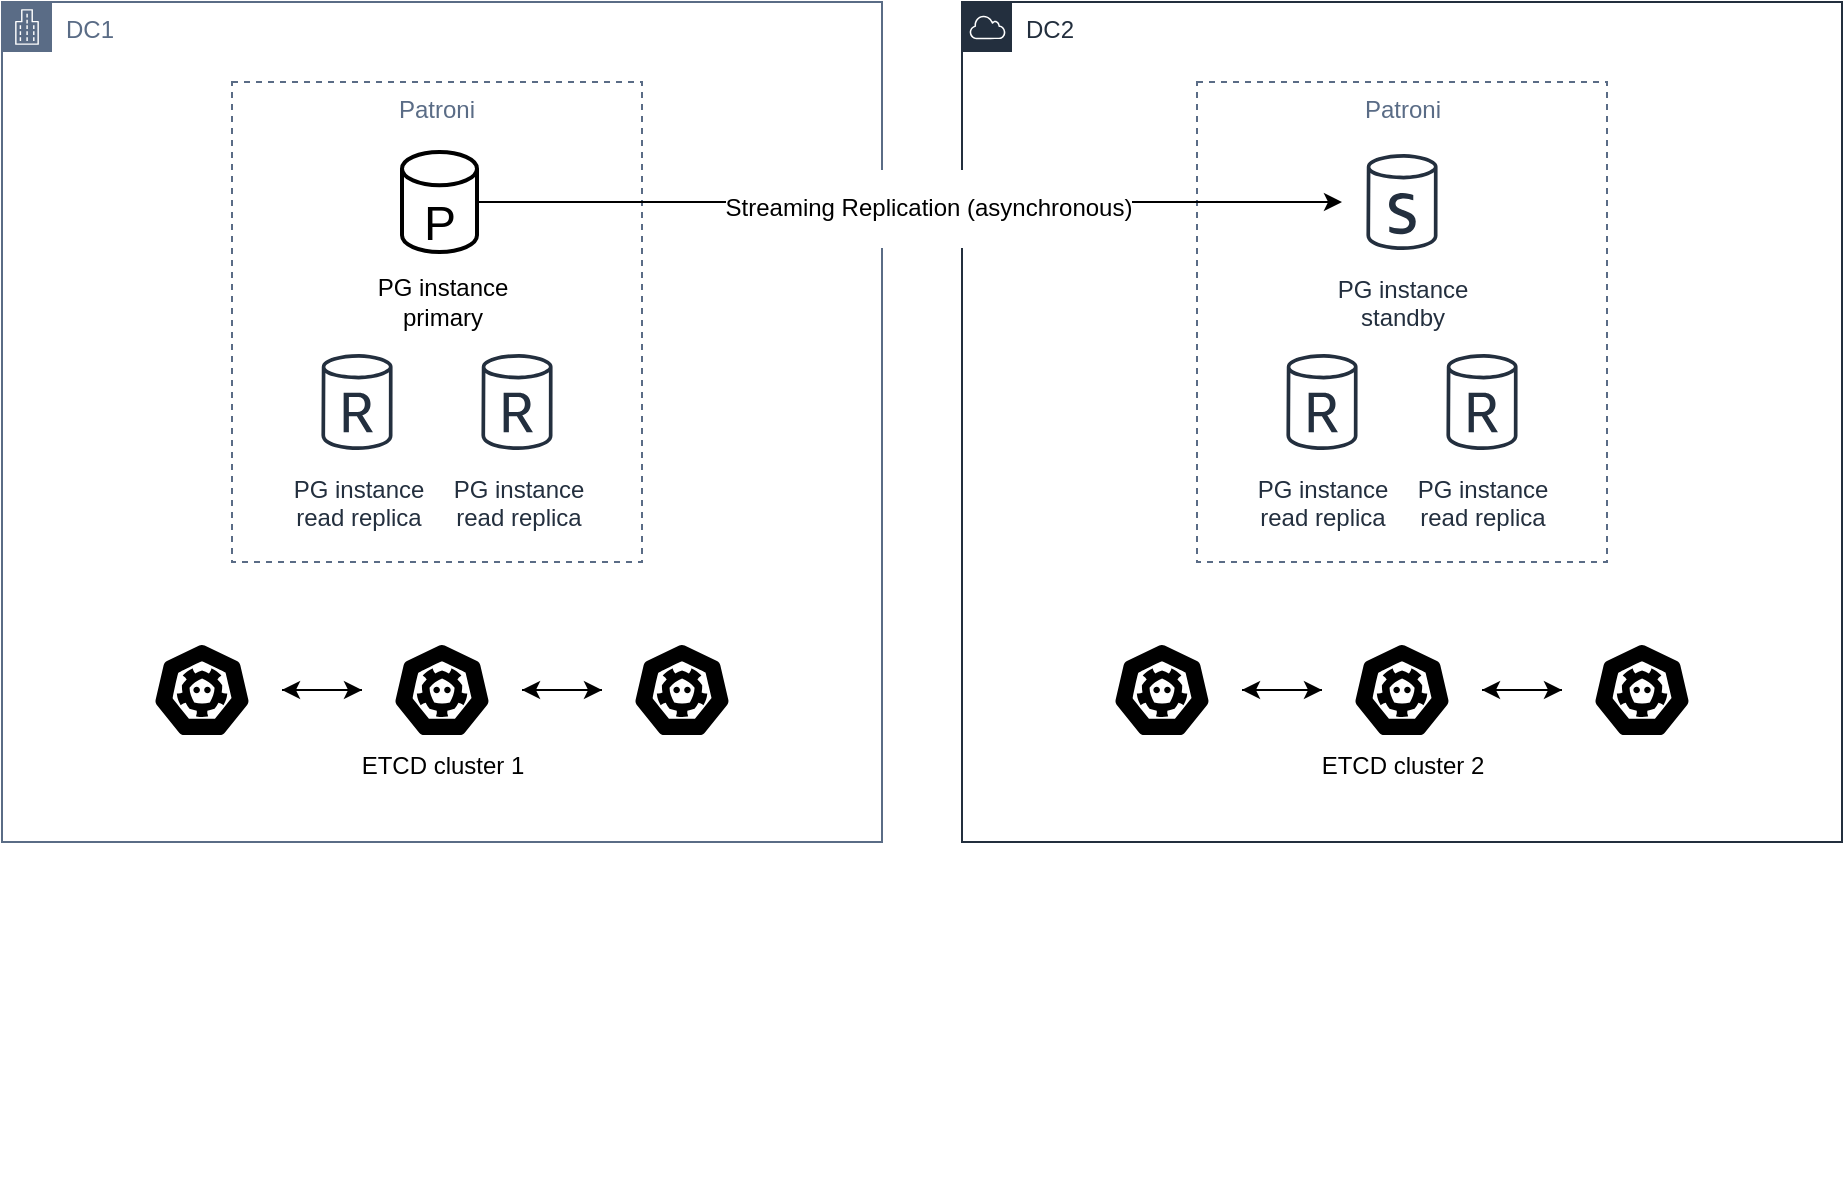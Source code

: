<mxfile version="20.8.3" type="device"><diagram name="Page-1" id="Xu3tU9JEMeQEUPilRV_D"><mxGraphModel dx="1434" dy="778" grid="1" gridSize="10" guides="1" tooltips="1" connect="1" arrows="1" fold="1" page="1" pageScale="1" pageWidth="1169" pageHeight="827" math="0" shadow="0"><root><mxCell id="0"/><mxCell id="1" parent="0"/><mxCell id="OmZR1TVkWlzKI5GjDunu-1" value="DC2" style="points=[[0,0],[0.25,0],[0.5,0],[0.75,0],[1,0],[1,0.25],[1,0.5],[1,0.75],[1,1],[0.75,1],[0.5,1],[0.25,1],[0,1],[0,0.75],[0,0.5],[0,0.25]];outlineConnect=0;gradientColor=none;html=1;whiteSpace=wrap;fontSize=12;fontStyle=0;container=1;pointerEvents=0;collapsible=0;recursiveResize=0;shape=mxgraph.aws4.group;grIcon=mxgraph.aws4.group_aws_cloud;strokeColor=#232F3E;fillColor=none;verticalAlign=top;align=left;spacingLeft=30;fontColor=#232F3E;dashed=0;" parent="1" vertex="1"><mxGeometry x="520" y="40" width="440" height="420" as="geometry"/></mxCell><mxCell id="OmZR1TVkWlzKI5GjDunu-2" value="Patroni" style="fillColor=none;strokeColor=#5A6C86;dashed=1;verticalAlign=top;fontStyle=0;fontColor=#5A6C86;whiteSpace=wrap;html=1;" parent="OmZR1TVkWlzKI5GjDunu-1" vertex="1"><mxGeometry x="117.5" y="40" width="205" height="240" as="geometry"/></mxCell><mxCell id="OmZR1TVkWlzKI5GjDunu-3" value="PG instance&lt;br&gt;standby" style="sketch=0;outlineConnect=0;fontColor=#232F3E;gradientColor=none;strokeColor=#232F3E;fillColor=#ffffff;dashed=0;verticalLabelPosition=bottom;verticalAlign=top;align=center;html=1;fontSize=12;fontStyle=0;aspect=fixed;shape=mxgraph.aws4.resourceIcon;resIcon=mxgraph.aws4.db_instance_standby;" parent="OmZR1TVkWlzKI5GjDunu-1" vertex="1"><mxGeometry x="190" y="70" width="60" height="60" as="geometry"/></mxCell><mxCell id="OmZR1TVkWlzKI5GjDunu-4" value="PG instance&lt;br&gt;read replica" style="sketch=0;outlineConnect=0;fontColor=#232F3E;gradientColor=none;strokeColor=#232F3E;fillColor=#ffffff;dashed=0;verticalLabelPosition=bottom;verticalAlign=top;align=center;html=1;fontSize=12;fontStyle=0;aspect=fixed;shape=mxgraph.aws4.resourceIcon;resIcon=mxgraph.aws4.db_instance_read_replica;" parent="OmZR1TVkWlzKI5GjDunu-1" vertex="1"><mxGeometry x="150" y="170" width="60" height="60" as="geometry"/></mxCell><mxCell id="OmZR1TVkWlzKI5GjDunu-5" value="PG instance&lt;br&gt;read replica" style="sketch=0;outlineConnect=0;fontColor=#232F3E;gradientColor=none;strokeColor=#232F3E;fillColor=#ffffff;dashed=0;verticalLabelPosition=bottom;verticalAlign=top;align=center;html=1;fontSize=12;fontStyle=0;aspect=fixed;shape=mxgraph.aws4.resourceIcon;resIcon=mxgraph.aws4.db_instance_read_replica;" parent="OmZR1TVkWlzKI5GjDunu-1" vertex="1"><mxGeometry x="230" y="170" width="60" height="60" as="geometry"/></mxCell><mxCell id="OmZR1TVkWlzKI5GjDunu-6" value="ETCD cluster 2" style="sketch=0;html=1;dashed=0;whitespace=wrap;fillColor=#000000;strokeColor=#ffffff;points=[[0.005,0.63,0],[0.1,0.2,0],[0.9,0.2,0],[0.5,0,0],[0.995,0.63,0],[0.72,0.99,0],[0.5,1,0],[0.28,0.99,0]];verticalLabelPosition=bottom;align=center;verticalAlign=top;shape=mxgraph.kubernetes.icon;prIcon=etcd" parent="OmZR1TVkWlzKI5GjDunu-1" vertex="1"><mxGeometry x="180" y="320" width="80" height="48" as="geometry"/></mxCell><mxCell id="OmZR1TVkWlzKI5GjDunu-7" value="" style="sketch=0;html=1;dashed=0;whitespace=wrap;fillColor=#000000;strokeColor=#ffffff;points=[[0.005,0.63,0],[0.1,0.2,0],[0.9,0.2,0],[0.5,0,0],[0.995,0.63,0],[0.72,0.99,0],[0.5,1,0],[0.28,0.99,0]];verticalLabelPosition=bottom;align=center;verticalAlign=top;shape=mxgraph.kubernetes.icon;prIcon=etcd" parent="OmZR1TVkWlzKI5GjDunu-1" vertex="1"><mxGeometry x="60" y="320" width="80" height="48" as="geometry"/></mxCell><mxCell id="OmZR1TVkWlzKI5GjDunu-8" style="edgeStyle=orthogonalEdgeStyle;rounded=0;orthogonalLoop=1;jettySize=auto;html=1;" parent="OmZR1TVkWlzKI5GjDunu-1" source="OmZR1TVkWlzKI5GjDunu-9" target="OmZR1TVkWlzKI5GjDunu-6" edge="1"><mxGeometry relative="1" as="geometry"><mxPoint x="280" y="344" as="targetPoint"/></mxGeometry></mxCell><mxCell id="OmZR1TVkWlzKI5GjDunu-9" value="" style="sketch=0;html=1;dashed=0;whitespace=wrap;fillColor=#000000;strokeColor=#ffffff;points=[[0.005,0.63,0],[0.1,0.2,0],[0.9,0.2,0],[0.5,0,0],[0.995,0.63,0],[0.72,0.99,0],[0.5,1,0],[0.28,0.99,0]];verticalLabelPosition=bottom;align=center;verticalAlign=top;shape=mxgraph.kubernetes.icon;prIcon=etcd" parent="OmZR1TVkWlzKI5GjDunu-1" vertex="1"><mxGeometry x="300" y="320" width="80" height="48" as="geometry"/></mxCell><mxCell id="OmZR1TVkWlzKI5GjDunu-10" style="edgeStyle=orthogonalEdgeStyle;rounded=0;orthogonalLoop=1;jettySize=auto;html=1;" parent="OmZR1TVkWlzKI5GjDunu-1" source="OmZR1TVkWlzKI5GjDunu-7" target="OmZR1TVkWlzKI5GjDunu-6" edge="1"><mxGeometry relative="1" as="geometry"/></mxCell><mxCell id="OmZR1TVkWlzKI5GjDunu-11" style="edgeStyle=orthogonalEdgeStyle;rounded=0;orthogonalLoop=1;jettySize=auto;html=1;" parent="OmZR1TVkWlzKI5GjDunu-1" source="OmZR1TVkWlzKI5GjDunu-6" target="OmZR1TVkWlzKI5GjDunu-9" edge="1"><mxGeometry relative="1" as="geometry"/></mxCell><mxCell id="OmZR1TVkWlzKI5GjDunu-12" style="edgeStyle=orthogonalEdgeStyle;rounded=0;orthogonalLoop=1;jettySize=auto;html=1;" parent="OmZR1TVkWlzKI5GjDunu-1" source="OmZR1TVkWlzKI5GjDunu-6" target="OmZR1TVkWlzKI5GjDunu-7" edge="1"><mxGeometry relative="1" as="geometry"/></mxCell><mxCell id="OmZR1TVkWlzKI5GjDunu-13" value="DC1&lt;span style=&quot;white-space: pre;&quot;&gt;&#9;&lt;/span&gt;" style="points=[[0,0],[0.25,0],[0.5,0],[0.75,0],[1,0],[1,0.25],[1,0.5],[1,0.75],[1,1],[0.75,1],[0.5,1],[0.25,1],[0,1],[0,0.75],[0,0.5],[0,0.25]];outlineConnect=0;gradientColor=none;html=1;whiteSpace=wrap;fontSize=12;fontStyle=0;container=1;pointerEvents=0;collapsible=0;recursiveResize=0;shape=mxgraph.aws4.group;grIcon=mxgraph.aws4.group_corporate_data_center;strokeColor=#5A6C86;fillColor=none;verticalAlign=top;align=left;spacingLeft=30;fontColor=#5A6C86;dashed=0;" parent="1" vertex="1"><mxGeometry x="40" y="40" width="440" height="420" as="geometry"/></mxCell><mxCell id="OmZR1TVkWlzKI5GjDunu-14" value="Patroni" style="fillColor=none;strokeColor=#5A6C86;dashed=1;verticalAlign=top;fontStyle=0;fontColor=#5A6C86;whiteSpace=wrap;html=1;" parent="OmZR1TVkWlzKI5GjDunu-13" vertex="1"><mxGeometry x="115" y="40" width="205" height="240" as="geometry"/></mxCell><mxCell id="OmZR1TVkWlzKI5GjDunu-15" value="PG instance&lt;br&gt;read replica" style="sketch=0;outlineConnect=0;fontColor=#232F3E;gradientColor=none;strokeColor=#232F3E;fillColor=#ffffff;dashed=0;verticalLabelPosition=bottom;verticalAlign=top;align=center;html=1;fontSize=12;fontStyle=0;aspect=fixed;shape=mxgraph.aws4.resourceIcon;resIcon=mxgraph.aws4.db_instance_read_replica;" parent="OmZR1TVkWlzKI5GjDunu-13" vertex="1"><mxGeometry x="147.5" y="170" width="60" height="60" as="geometry"/></mxCell><mxCell id="OmZR1TVkWlzKI5GjDunu-17" value="PG instance&lt;br&gt;read replica" style="sketch=0;outlineConnect=0;fontColor=#232F3E;gradientColor=none;strokeColor=#232F3E;fillColor=#ffffff;dashed=0;verticalLabelPosition=bottom;verticalAlign=top;align=center;html=1;fontSize=12;fontStyle=0;aspect=fixed;shape=mxgraph.aws4.resourceIcon;resIcon=mxgraph.aws4.db_instance_read_replica;" parent="OmZR1TVkWlzKI5GjDunu-13" vertex="1"><mxGeometry x="227.5" y="170" width="60" height="60" as="geometry"/></mxCell><mxCell id="OmZR1TVkWlzKI5GjDunu-18" value="ETCD cluster 1" style="sketch=0;html=1;dashed=0;whitespace=wrap;fillColor=#000000;strokeColor=#ffffff;points=[[0.005,0.63,0],[0.1,0.2,0],[0.9,0.2,0],[0.5,0,0],[0.995,0.63,0],[0.72,0.99,0],[0.5,1,0],[0.28,0.99,0]];verticalLabelPosition=bottom;align=center;verticalAlign=top;shape=mxgraph.kubernetes.icon;prIcon=etcd" parent="OmZR1TVkWlzKI5GjDunu-13" vertex="1"><mxGeometry x="180" y="320" width="80" height="48" as="geometry"/></mxCell><mxCell id="OmZR1TVkWlzKI5GjDunu-19" value="" style="sketch=0;html=1;dashed=0;whitespace=wrap;fillColor=#000000;strokeColor=#ffffff;points=[[0.005,0.63,0],[0.1,0.2,0],[0.9,0.2,0],[0.5,0,0],[0.995,0.63,0],[0.72,0.99,0],[0.5,1,0],[0.28,0.99,0]];verticalLabelPosition=bottom;align=center;verticalAlign=top;shape=mxgraph.kubernetes.icon;prIcon=etcd" parent="OmZR1TVkWlzKI5GjDunu-13" vertex="1"><mxGeometry x="60" y="320" width="80" height="48" as="geometry"/></mxCell><mxCell id="OmZR1TVkWlzKI5GjDunu-20" style="edgeStyle=orthogonalEdgeStyle;rounded=0;orthogonalLoop=1;jettySize=auto;html=1;" parent="OmZR1TVkWlzKI5GjDunu-13" source="OmZR1TVkWlzKI5GjDunu-21" target="OmZR1TVkWlzKI5GjDunu-18" edge="1"><mxGeometry relative="1" as="geometry"><mxPoint x="280" y="344" as="targetPoint"/></mxGeometry></mxCell><mxCell id="OmZR1TVkWlzKI5GjDunu-21" value="" style="sketch=0;html=1;dashed=0;whitespace=wrap;fillColor=#000000;strokeColor=#ffffff;points=[[0.005,0.63,0],[0.1,0.2,0],[0.9,0.2,0],[0.5,0,0],[0.995,0.63,0],[0.72,0.99,0],[0.5,1,0],[0.28,0.99,0]];verticalLabelPosition=bottom;align=center;verticalAlign=top;shape=mxgraph.kubernetes.icon;prIcon=etcd" parent="OmZR1TVkWlzKI5GjDunu-13" vertex="1"><mxGeometry x="300" y="320" width="80" height="48" as="geometry"/></mxCell><mxCell id="OmZR1TVkWlzKI5GjDunu-22" style="edgeStyle=orthogonalEdgeStyle;rounded=0;orthogonalLoop=1;jettySize=auto;html=1;" parent="OmZR1TVkWlzKI5GjDunu-13" source="OmZR1TVkWlzKI5GjDunu-19" target="OmZR1TVkWlzKI5GjDunu-18" edge="1"><mxGeometry relative="1" as="geometry"/></mxCell><mxCell id="OmZR1TVkWlzKI5GjDunu-23" style="edgeStyle=orthogonalEdgeStyle;rounded=0;orthogonalLoop=1;jettySize=auto;html=1;" parent="OmZR1TVkWlzKI5GjDunu-13" source="OmZR1TVkWlzKI5GjDunu-18" target="OmZR1TVkWlzKI5GjDunu-21" edge="1"><mxGeometry relative="1" as="geometry"/></mxCell><mxCell id="OmZR1TVkWlzKI5GjDunu-24" style="edgeStyle=orthogonalEdgeStyle;rounded=0;orthogonalLoop=1;jettySize=auto;html=1;" parent="OmZR1TVkWlzKI5GjDunu-13" source="OmZR1TVkWlzKI5GjDunu-18" target="OmZR1TVkWlzKI5GjDunu-19" edge="1"><mxGeometry relative="1" as="geometry"/></mxCell><mxCell id="ktds6Q8WBevhEdw1qpPe-3" value="&lt;div&gt;&lt;br&gt;&lt;/div&gt;&lt;div style=&quot;font-size: 6px;&quot;&gt;&lt;br&gt;&lt;/div&gt;&lt;div&gt;&lt;font style=&quot;font-size: 13px;&quot;&gt;&lt;font style=&quot;font-size: 14px;&quot;&gt;&lt;font style=&quot;font-size: 15px;&quot;&gt;&lt;font style=&quot;font-size: 16px;&quot;&gt;&lt;font style=&quot;font-size: 17px;&quot;&gt;&lt;font style=&quot;font-size: 18px;&quot;&gt;&lt;font style=&quot;font-size: 19px;&quot;&gt;&lt;font style=&quot;font-size: 20px;&quot;&gt;&lt;font style=&quot;font-size: 21px;&quot;&gt;&lt;font style=&quot;font-size: 22px;&quot;&gt;&lt;font style=&quot;font-size: 23px;&quot;&gt;&lt;font style=&quot;font-size: 24px;&quot;&gt;P&lt;/font&gt;&lt;/font&gt;&lt;/font&gt;&lt;/font&gt;&lt;/font&gt;&lt;/font&gt;&lt;/font&gt;&lt;/font&gt;&lt;/font&gt;&lt;/font&gt;&lt;/font&gt;&lt;/font&gt;&lt;/div&gt;" style="strokeWidth=2;html=1;shape=mxgraph.flowchart.database;whiteSpace=wrap;" vertex="1" parent="OmZR1TVkWlzKI5GjDunu-13"><mxGeometry x="200" y="75" width="37.5" height="50" as="geometry"/></mxCell><mxCell id="ktds6Q8WBevhEdw1qpPe-6" value="&lt;div style=&quot;font-size: 12px;&quot;&gt;&lt;font style=&quot;font-size: 12px;&quot;&gt;PG instance&lt;/font&gt;&lt;/div&gt;&lt;div style=&quot;font-size: 12px;&quot;&gt;&lt;font style=&quot;font-size: 12px;&quot;&gt;&lt;font style=&quot;font-size: 12px;&quot;&gt;primary&lt;/font&gt;&lt;br&gt;&lt;/font&gt;&lt;/div&gt;" style="text;html=1;align=center;verticalAlign=middle;resizable=0;points=[];autosize=1;strokeColor=none;fillColor=none;fontSize=24;" vertex="1" parent="OmZR1TVkWlzKI5GjDunu-13"><mxGeometry x="175" y="130" width="90" height="40" as="geometry"/></mxCell><mxCell id="ktds6Q8WBevhEdw1qpPe-2" value="" style="sketch=0;outlineConnect=0;fontColor=#232F3E;gradientColor=none;fillColor=#ffffff;strokeColor=#232F3E;dashed=0;verticalLabelPosition=bottom;verticalAlign=top;align=center;html=1;fontSize=12;fontStyle=0;aspect=fixed;pointerEvents=1;shape=mxgraph.aws4.generic_database;" vertex="1" parent="1"><mxGeometry x="520" y="560" width="59" height="78" as="geometry"/></mxCell><mxCell id="ktds6Q8WBevhEdw1qpPe-4" style="edgeStyle=orthogonalEdgeStyle;rounded=0;orthogonalLoop=1;jettySize=auto;html=1;" edge="1" parent="1" source="ktds6Q8WBevhEdw1qpPe-3" target="OmZR1TVkWlzKI5GjDunu-3"><mxGeometry relative="1" as="geometry"/></mxCell><mxCell id="ktds6Q8WBevhEdw1qpPe-5" value="&lt;h3 style=&quot;font-size: 12px;&quot; class=&quot;title&quot;&gt;&lt;font style=&quot;font-size: 12px;&quot;&gt;&lt;span style=&quot;font-weight: normal;&quot;&gt;Streaming Replication (asynchronous)&lt;/span&gt;&lt;/font&gt;&lt;/h3&gt;" style="edgeLabel;html=1;align=center;verticalAlign=middle;resizable=0;points=[];" vertex="1" connectable="0" parent="ktds6Q8WBevhEdw1qpPe-4"><mxGeometry x="0.043" y="-3" relative="1" as="geometry"><mxPoint as="offset"/></mxGeometry></mxCell></root></mxGraphModel></diagram></mxfile>